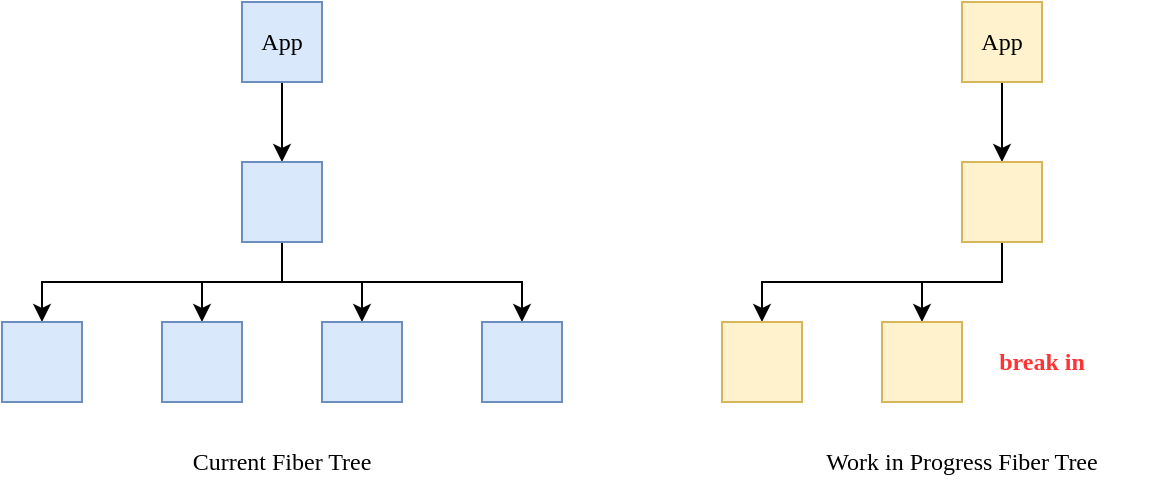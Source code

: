<mxfile version="13.10.0" type="embed">
    <diagram id="KklDpWd0EEaRz4OJQKMj" name="第 1 页">
        <mxGraphModel dx="870" dy="659" grid="1" gridSize="10" guides="1" tooltips="1" connect="1" arrows="1" fold="1" page="1" pageScale="1" pageWidth="827" pageHeight="1169" math="0" shadow="0">
            <root>
                <mxCell id="0"/>
                <mxCell id="1" parent="0"/>
                <mxCell id="JnwYy3GrVBptJD_1nPQt-4" value="" style="edgeStyle=orthogonalEdgeStyle;rounded=0;orthogonalLoop=1;jettySize=auto;html=1;fontFamily=Comic Sans MS;" parent="1" source="JnwYy3GrVBptJD_1nPQt-1" target="JnwYy3GrVBptJD_1nPQt-3" edge="1">
                    <mxGeometry relative="1" as="geometry"/>
                </mxCell>
                <mxCell id="JnwYy3GrVBptJD_1nPQt-1" value="App" style="rounded=0;whiteSpace=wrap;html=1;fillColor=#dae8fc;strokeColor=#6c8ebf;fontFamily=Comic Sans MS;" parent="1" vertex="1">
                    <mxGeometry x="200" y="240" width="40" height="40" as="geometry"/>
                </mxCell>
                <mxCell id="JnwYy3GrVBptJD_1nPQt-6" value="" style="edgeStyle=orthogonalEdgeStyle;rounded=0;orthogonalLoop=1;jettySize=auto;html=1;exitX=0.5;exitY=1;exitDx=0;exitDy=0;fontFamily=Comic Sans MS;" parent="1" source="JnwYy3GrVBptJD_1nPQt-3" target="JnwYy3GrVBptJD_1nPQt-5" edge="1">
                    <mxGeometry relative="1" as="geometry"/>
                </mxCell>
                <mxCell id="JnwYy3GrVBptJD_1nPQt-8" value="" style="edgeStyle=orthogonalEdgeStyle;rounded=0;orthogonalLoop=1;jettySize=auto;html=1;fontFamily=Comic Sans MS;" parent="1" source="JnwYy3GrVBptJD_1nPQt-3" target="JnwYy3GrVBptJD_1nPQt-7" edge="1">
                    <mxGeometry relative="1" as="geometry"/>
                </mxCell>
                <mxCell id="JnwYy3GrVBptJD_1nPQt-12" style="edgeStyle=orthogonalEdgeStyle;rounded=0;orthogonalLoop=1;jettySize=auto;html=1;fontFamily=Comic Sans MS;" parent="1" source="JnwYy3GrVBptJD_1nPQt-3" target="JnwYy3GrVBptJD_1nPQt-9" edge="1">
                    <mxGeometry relative="1" as="geometry"/>
                </mxCell>
                <mxCell id="JnwYy3GrVBptJD_1nPQt-13" style="edgeStyle=orthogonalEdgeStyle;rounded=0;orthogonalLoop=1;jettySize=auto;html=1;entryX=0.5;entryY=0;entryDx=0;entryDy=0;exitX=0.5;exitY=1;exitDx=0;exitDy=0;fontFamily=Comic Sans MS;" parent="1" source="JnwYy3GrVBptJD_1nPQt-3" target="JnwYy3GrVBptJD_1nPQt-10" edge="1">
                    <mxGeometry relative="1" as="geometry"/>
                </mxCell>
                <mxCell id="JnwYy3GrVBptJD_1nPQt-3" value="" style="rounded=0;whiteSpace=wrap;html=1;fillColor=#dae8fc;strokeColor=#6c8ebf;fontFamily=Comic Sans MS;" parent="1" vertex="1">
                    <mxGeometry x="200" y="320" width="40" height="40" as="geometry"/>
                </mxCell>
                <mxCell id="JnwYy3GrVBptJD_1nPQt-5" value="" style="rounded=0;whiteSpace=wrap;html=1;fillColor=#dae8fc;strokeColor=#6c8ebf;fontFamily=Comic Sans MS;" parent="1" vertex="1">
                    <mxGeometry x="80" y="400" width="40" height="40" as="geometry"/>
                </mxCell>
                <mxCell id="JnwYy3GrVBptJD_1nPQt-7" value="" style="rounded=0;whiteSpace=wrap;html=1;fillColor=#dae8fc;strokeColor=#6c8ebf;fontFamily=Comic Sans MS;" parent="1" vertex="1">
                    <mxGeometry x="160" y="400" width="40" height="40" as="geometry"/>
                </mxCell>
                <mxCell id="JnwYy3GrVBptJD_1nPQt-9" value="" style="rounded=0;whiteSpace=wrap;html=1;fillColor=#dae8fc;strokeColor=#6c8ebf;fontFamily=Comic Sans MS;" parent="1" vertex="1">
                    <mxGeometry x="240" y="400" width="40" height="40" as="geometry"/>
                </mxCell>
                <mxCell id="JnwYy3GrVBptJD_1nPQt-10" value="" style="rounded=0;whiteSpace=wrap;html=1;fillColor=#dae8fc;strokeColor=#6c8ebf;fontFamily=Comic Sans MS;" parent="1" vertex="1">
                    <mxGeometry x="320" y="400" width="40" height="40" as="geometry"/>
                </mxCell>
                <mxCell id="JnwYy3GrVBptJD_1nPQt-14" value="" style="edgeStyle=orthogonalEdgeStyle;rounded=0;orthogonalLoop=1;jettySize=auto;html=1;fontFamily=Comic Sans MS;" parent="1" source="JnwYy3GrVBptJD_1nPQt-15" target="JnwYy3GrVBptJD_1nPQt-20" edge="1">
                    <mxGeometry relative="1" as="geometry"/>
                </mxCell>
                <mxCell id="JnwYy3GrVBptJD_1nPQt-15" value="App" style="rounded=0;whiteSpace=wrap;html=1;fillColor=#fff2cc;strokeColor=#d6b656;fontFamily=Comic Sans MS;" parent="1" vertex="1">
                    <mxGeometry x="560" y="240" width="40" height="40" as="geometry"/>
                </mxCell>
                <mxCell id="JnwYy3GrVBptJD_1nPQt-16" value="" style="edgeStyle=orthogonalEdgeStyle;rounded=0;orthogonalLoop=1;jettySize=auto;html=1;exitX=0.5;exitY=1;exitDx=0;exitDy=0;fontFamily=Comic Sans MS;" parent="1" source="JnwYy3GrVBptJD_1nPQt-20" target="JnwYy3GrVBptJD_1nPQt-21" edge="1">
                    <mxGeometry relative="1" as="geometry"/>
                </mxCell>
                <mxCell id="JnwYy3GrVBptJD_1nPQt-17" value="" style="edgeStyle=orthogonalEdgeStyle;rounded=0;orthogonalLoop=1;jettySize=auto;html=1;fontFamily=Comic Sans MS;" parent="1" source="JnwYy3GrVBptJD_1nPQt-20" target="JnwYy3GrVBptJD_1nPQt-22" edge="1">
                    <mxGeometry relative="1" as="geometry"/>
                </mxCell>
                <mxCell id="JnwYy3GrVBptJD_1nPQt-20" value="" style="rounded=0;whiteSpace=wrap;html=1;fillColor=#fff2cc;strokeColor=#d6b656;fontFamily=Comic Sans MS;" parent="1" vertex="1">
                    <mxGeometry x="560" y="320" width="40" height="40" as="geometry"/>
                </mxCell>
                <mxCell id="JnwYy3GrVBptJD_1nPQt-21" value="" style="rounded=0;whiteSpace=wrap;html=1;fillColor=#fff2cc;strokeColor=#d6b656;fontFamily=Comic Sans MS;" parent="1" vertex="1">
                    <mxGeometry x="440" y="400" width="40" height="40" as="geometry"/>
                </mxCell>
                <mxCell id="JnwYy3GrVBptJD_1nPQt-22" value="" style="rounded=0;whiteSpace=wrap;html=1;fillColor=#fff2cc;strokeColor=#d6b656;fontFamily=Comic Sans MS;" parent="1" vertex="1">
                    <mxGeometry x="520" y="400" width="40" height="40" as="geometry"/>
                </mxCell>
                <mxCell id="JnwYy3GrVBptJD_1nPQt-28" value="Current Fiber Tree" style="text;html=1;strokeColor=none;fillColor=none;align=center;verticalAlign=middle;whiteSpace=wrap;rounded=0;fontFamily=Comic Sans MS;" parent="1" vertex="1">
                    <mxGeometry x="160" y="460" width="120" height="20" as="geometry"/>
                </mxCell>
                <mxCell id="JnwYy3GrVBptJD_1nPQt-29" value="Work in Progress Fiber Tree" style="text;html=1;strokeColor=none;fillColor=none;align=center;verticalAlign=middle;whiteSpace=wrap;rounded=0;fontFamily=Comic Sans MS;" parent="1" vertex="1">
                    <mxGeometry x="460" y="460" width="200" height="20" as="geometry"/>
                </mxCell>
                <mxCell id="JnwYy3GrVBptJD_1nPQt-31" value="&lt;b&gt;break in&lt;/b&gt;" style="text;html=1;strokeColor=none;fillColor=none;align=center;verticalAlign=middle;whiteSpace=wrap;rounded=0;fontColor=#FF3333;fontFamily=Comic Sans MS;" parent="1" vertex="1">
                    <mxGeometry x="560" y="410" width="80" height="20" as="geometry"/>
                </mxCell>
            </root>
        </mxGraphModel>
    </diagram>
</mxfile>